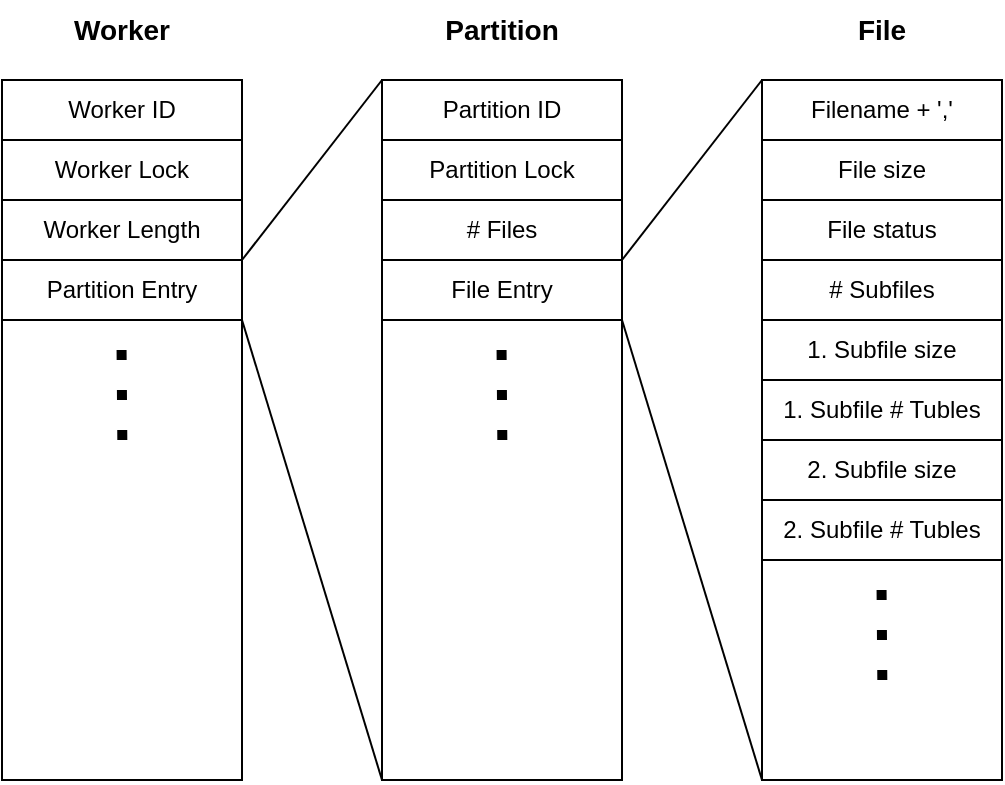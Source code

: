 <mxfile version="26.0.6">
  <diagram name="Seite-1" id="kRstl8Lt_FCU-tyWEnZt">
    <mxGraphModel dx="1563" dy="586" grid="1" gridSize="10" guides="1" tooltips="1" connect="1" arrows="1" fold="1" page="1" pageScale="1" pageWidth="827" pageHeight="1169" math="0" shadow="0">
      <root>
        <mxCell id="0" />
        <mxCell id="1" parent="0" />
        <mxCell id="WzXt60KTRU3QuJ7-sdqa-2" value="" style="rounded=0;whiteSpace=wrap;html=1;" vertex="1" parent="1">
          <mxGeometry x="120" y="70" width="120" height="350" as="geometry" />
        </mxCell>
        <mxCell id="WzXt60KTRU3QuJ7-sdqa-1" value="Worker ID" style="rounded=0;whiteSpace=wrap;html=1;" vertex="1" parent="1">
          <mxGeometry x="120" y="70" width="120" height="30" as="geometry" />
        </mxCell>
        <mxCell id="WzXt60KTRU3QuJ7-sdqa-3" value="Worker Lock" style="rounded=0;whiteSpace=wrap;html=1;" vertex="1" parent="1">
          <mxGeometry x="120" y="100" width="120" height="30" as="geometry" />
        </mxCell>
        <mxCell id="WzXt60KTRU3QuJ7-sdqa-4" value="Worker Length" style="rounded=0;whiteSpace=wrap;html=1;" vertex="1" parent="1">
          <mxGeometry x="120" y="130" width="120" height="30" as="geometry" />
        </mxCell>
        <mxCell id="WzXt60KTRU3QuJ7-sdqa-5" value="Partition Entry" style="rounded=0;whiteSpace=wrap;html=1;" vertex="1" parent="1">
          <mxGeometry x="120" y="160" width="120" height="30" as="geometry" />
        </mxCell>
        <mxCell id="WzXt60KTRU3QuJ7-sdqa-6" value="" style="endArrow=none;dashed=1;html=1;dashPattern=1 3;strokeWidth=5;rounded=0;" edge="1" parent="1">
          <mxGeometry width="50" height="50" relative="1" as="geometry">
            <mxPoint x="180.16" y="250" as="sourcePoint" />
            <mxPoint x="179.66" y="190" as="targetPoint" />
          </mxGeometry>
        </mxCell>
        <mxCell id="WzXt60KTRU3QuJ7-sdqa-7" value="" style="endArrow=none;html=1;rounded=0;exitX=1;exitY=0;exitDx=0;exitDy=0;entryX=0;entryY=0;entryDx=0;entryDy=0;" edge="1" parent="1" source="WzXt60KTRU3QuJ7-sdqa-5" target="WzXt60KTRU3QuJ7-sdqa-8">
          <mxGeometry width="50" height="50" relative="1" as="geometry">
            <mxPoint x="380" y="320" as="sourcePoint" />
            <mxPoint x="390" y="70" as="targetPoint" />
          </mxGeometry>
        </mxCell>
        <mxCell id="WzXt60KTRU3QuJ7-sdqa-8" value="" style="rounded=0;whiteSpace=wrap;html=1;" vertex="1" parent="1">
          <mxGeometry x="310" y="70" width="120" height="350" as="geometry" />
        </mxCell>
        <mxCell id="WzXt60KTRU3QuJ7-sdqa-9" value="" style="endArrow=none;html=1;rounded=0;exitX=1;exitY=1;exitDx=0;exitDy=0;entryX=0;entryY=1;entryDx=0;entryDy=0;" edge="1" parent="1" source="WzXt60KTRU3QuJ7-sdqa-5" target="WzXt60KTRU3QuJ7-sdqa-8">
          <mxGeometry width="50" height="50" relative="1" as="geometry">
            <mxPoint x="250" y="170" as="sourcePoint" />
            <mxPoint x="440" y="90" as="targetPoint" />
          </mxGeometry>
        </mxCell>
        <mxCell id="WzXt60KTRU3QuJ7-sdqa-10" value="Partition ID" style="rounded=0;whiteSpace=wrap;html=1;" vertex="1" parent="1">
          <mxGeometry x="310" y="70" width="120" height="30" as="geometry" />
        </mxCell>
        <mxCell id="WzXt60KTRU3QuJ7-sdqa-11" value="Partition Lock" style="rounded=0;whiteSpace=wrap;html=1;" vertex="1" parent="1">
          <mxGeometry x="310" y="100" width="120" height="30" as="geometry" />
        </mxCell>
        <mxCell id="WzXt60KTRU3QuJ7-sdqa-12" value="# Files" style="rounded=0;whiteSpace=wrap;html=1;" vertex="1" parent="1">
          <mxGeometry x="310" y="130" width="120" height="30" as="geometry" />
        </mxCell>
        <mxCell id="WzXt60KTRU3QuJ7-sdqa-13" value="File Entry" style="rounded=0;whiteSpace=wrap;html=1;" vertex="1" parent="1">
          <mxGeometry x="310" y="160" width="120" height="30" as="geometry" />
        </mxCell>
        <mxCell id="WzXt60KTRU3QuJ7-sdqa-14" value="" style="endArrow=none;dashed=1;html=1;dashPattern=1 3;strokeWidth=5;rounded=0;" edge="1" parent="1">
          <mxGeometry width="50" height="50" relative="1" as="geometry">
            <mxPoint x="370.16" y="250" as="sourcePoint" />
            <mxPoint x="369.66" y="190" as="targetPoint" />
          </mxGeometry>
        </mxCell>
        <mxCell id="WzXt60KTRU3QuJ7-sdqa-15" value="" style="endArrow=none;html=1;rounded=0;exitX=1;exitY=0;exitDx=0;exitDy=0;entryX=0;entryY=0;entryDx=0;entryDy=0;" edge="1" parent="1" source="WzXt60KTRU3QuJ7-sdqa-13" target="WzXt60KTRU3QuJ7-sdqa-16">
          <mxGeometry width="50" height="50" relative="1" as="geometry">
            <mxPoint x="510" y="160" as="sourcePoint" />
            <mxPoint x="660" y="70" as="targetPoint" />
          </mxGeometry>
        </mxCell>
        <mxCell id="WzXt60KTRU3QuJ7-sdqa-16" value="" style="rounded=0;whiteSpace=wrap;html=1;" vertex="1" parent="1">
          <mxGeometry x="500" y="70" width="120" height="350" as="geometry" />
        </mxCell>
        <mxCell id="WzXt60KTRU3QuJ7-sdqa-17" value="" style="endArrow=none;html=1;rounded=0;exitX=1;exitY=1;exitDx=0;exitDy=0;entryX=0;entryY=1;entryDx=0;entryDy=0;" edge="1" parent="1" source="WzXt60KTRU3QuJ7-sdqa-13" target="WzXt60KTRU3QuJ7-sdqa-16">
          <mxGeometry width="50" height="50" relative="1" as="geometry">
            <mxPoint x="520" y="170" as="sourcePoint" />
            <mxPoint x="670" y="80" as="targetPoint" />
          </mxGeometry>
        </mxCell>
        <mxCell id="WzXt60KTRU3QuJ7-sdqa-18" value="Filename + &#39;,&#39;" style="rounded=0;whiteSpace=wrap;html=1;" vertex="1" parent="1">
          <mxGeometry x="500" y="70" width="120" height="30" as="geometry" />
        </mxCell>
        <mxCell id="WzXt60KTRU3QuJ7-sdqa-19" value="File size" style="rounded=0;whiteSpace=wrap;html=1;" vertex="1" parent="1">
          <mxGeometry x="500" y="100" width="120" height="30" as="geometry" />
        </mxCell>
        <mxCell id="WzXt60KTRU3QuJ7-sdqa-20" value="File status" style="rounded=0;whiteSpace=wrap;html=1;" vertex="1" parent="1">
          <mxGeometry x="500" y="130" width="120" height="30" as="geometry" />
        </mxCell>
        <mxCell id="WzXt60KTRU3QuJ7-sdqa-21" value="# Subfiles" style="rounded=0;whiteSpace=wrap;html=1;" vertex="1" parent="1">
          <mxGeometry x="500" y="160" width="120" height="30" as="geometry" />
        </mxCell>
        <mxCell id="WzXt60KTRU3QuJ7-sdqa-22" value="1. Subfile size" style="rounded=0;whiteSpace=wrap;html=1;" vertex="1" parent="1">
          <mxGeometry x="500" y="190" width="120" height="30" as="geometry" />
        </mxCell>
        <mxCell id="WzXt60KTRU3QuJ7-sdqa-23" value="1. Subfile # Tubles" style="rounded=0;whiteSpace=wrap;html=1;" vertex="1" parent="1">
          <mxGeometry x="500" y="220" width="120" height="30" as="geometry" />
        </mxCell>
        <mxCell id="WzXt60KTRU3QuJ7-sdqa-24" value="2. Subfile size" style="rounded=0;whiteSpace=wrap;html=1;" vertex="1" parent="1">
          <mxGeometry x="500" y="250" width="120" height="30" as="geometry" />
        </mxCell>
        <mxCell id="WzXt60KTRU3QuJ7-sdqa-25" value="2. Subfile # Tubles" style="rounded=0;whiteSpace=wrap;html=1;" vertex="1" parent="1">
          <mxGeometry x="500" y="280" width="120" height="30" as="geometry" />
        </mxCell>
        <mxCell id="WzXt60KTRU3QuJ7-sdqa-26" value="" style="endArrow=none;dashed=1;html=1;dashPattern=1 3;strokeWidth=5;rounded=0;" edge="1" parent="1">
          <mxGeometry width="50" height="50" relative="1" as="geometry">
            <mxPoint x="560.16" y="370" as="sourcePoint" />
            <mxPoint x="559.66" y="310" as="targetPoint" />
          </mxGeometry>
        </mxCell>
        <mxCell id="WzXt60KTRU3QuJ7-sdqa-27" value="&lt;b&gt;&lt;font style=&quot;font-size: 14px;&quot;&gt;Worker&lt;/font&gt;&lt;/b&gt;" style="text;html=1;align=center;verticalAlign=middle;whiteSpace=wrap;rounded=0;" vertex="1" parent="1">
          <mxGeometry x="130" y="30" width="100" height="30" as="geometry" />
        </mxCell>
        <mxCell id="WzXt60KTRU3QuJ7-sdqa-28" value="&lt;span style=&quot;font-size: 14px;&quot;&gt;&lt;b&gt;Partition&lt;/b&gt;&lt;/span&gt;" style="text;html=1;align=center;verticalAlign=middle;whiteSpace=wrap;rounded=0;" vertex="1" parent="1">
          <mxGeometry x="320" y="30" width="100" height="30" as="geometry" />
        </mxCell>
        <mxCell id="WzXt60KTRU3QuJ7-sdqa-29" value="&lt;span style=&quot;font-size: 14px;&quot;&gt;&lt;b&gt;File&lt;/b&gt;&lt;/span&gt;" style="text;html=1;align=center;verticalAlign=middle;whiteSpace=wrap;rounded=0;" vertex="1" parent="1">
          <mxGeometry x="510" y="30" width="100" height="30" as="geometry" />
        </mxCell>
      </root>
    </mxGraphModel>
  </diagram>
</mxfile>

